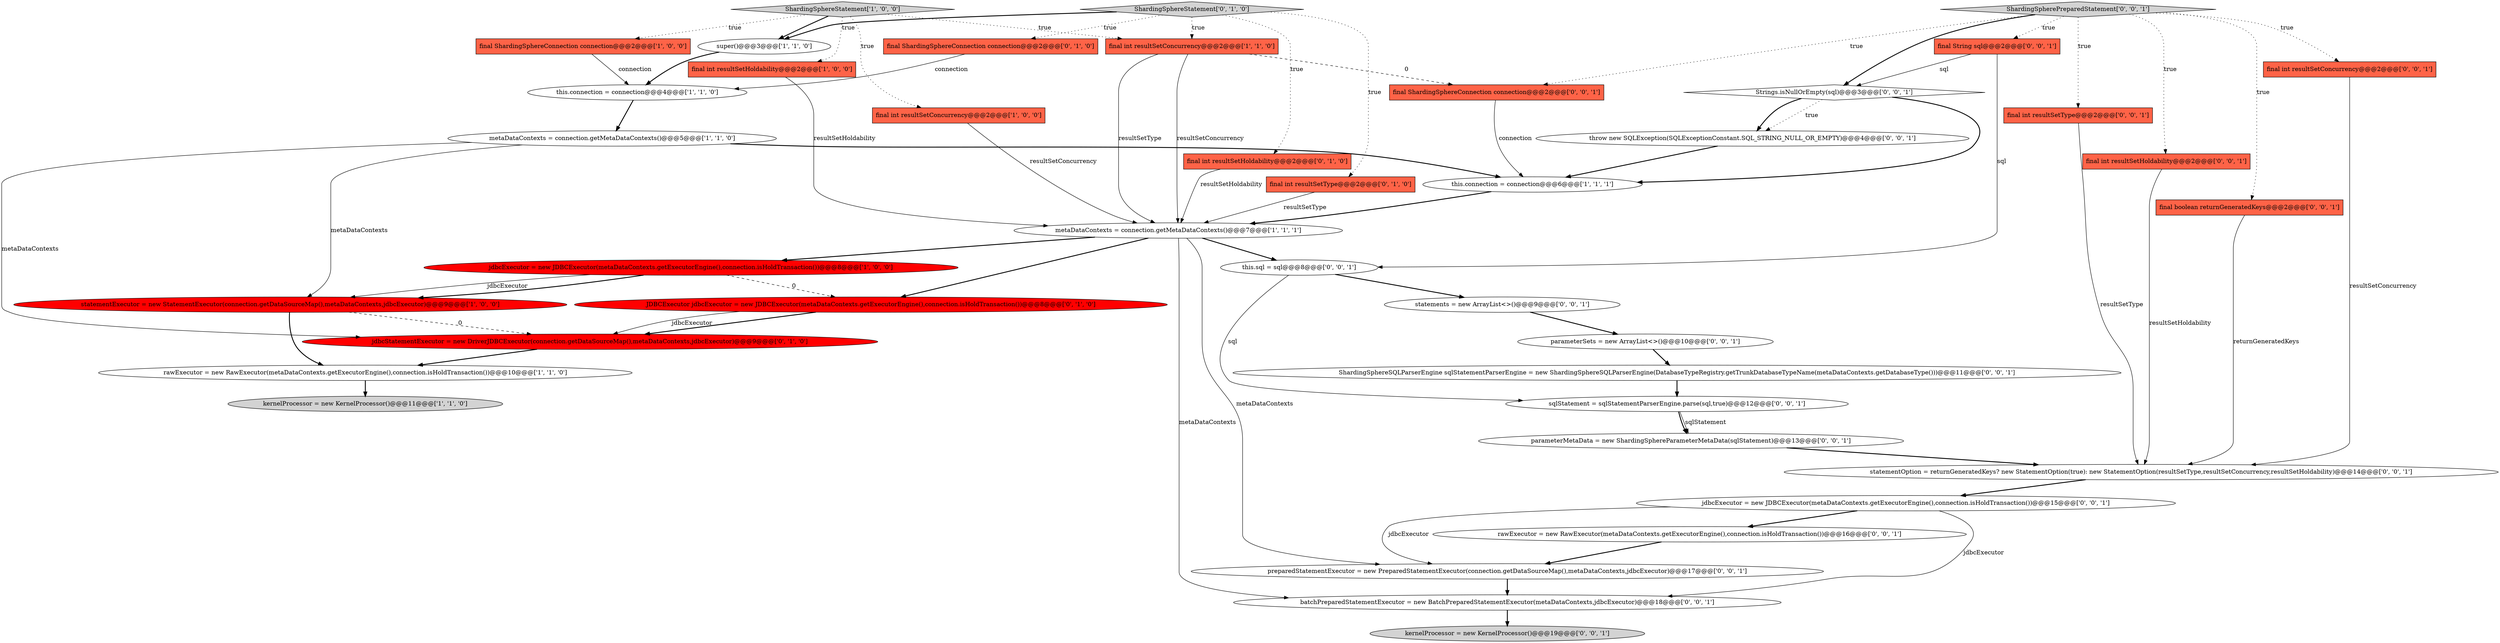 digraph {
33 [style = filled, label = "statementOption = returnGeneratedKeys? new StatementOption(true): new StatementOption(resultSetType,resultSetConcurrency,resultSetHoldability)@@@14@@@['0', '0', '1']", fillcolor = white, shape = ellipse image = "AAA0AAABBB3BBB"];
11 [style = filled, label = "statementExecutor = new StatementExecutor(connection.getDataSourceMap(),metaDataContexts,jdbcExecutor)@@@9@@@['1', '0', '0']", fillcolor = red, shape = ellipse image = "AAA1AAABBB1BBB"];
8 [style = filled, label = "final int resultSetHoldability@@@2@@@['1', '0', '0']", fillcolor = tomato, shape = box image = "AAA0AAABBB1BBB"];
17 [style = filled, label = "ShardingSphereStatement['0', '1', '0']", fillcolor = lightgray, shape = diamond image = "AAA0AAABBB2BBB"];
31 [style = filled, label = "batchPreparedStatementExecutor = new BatchPreparedStatementExecutor(metaDataContexts,jdbcExecutor)@@@18@@@['0', '0', '1']", fillcolor = white, shape = ellipse image = "AAA0AAABBB3BBB"];
19 [style = filled, label = "JDBCExecutor jdbcExecutor = new JDBCExecutor(metaDataContexts.getExecutorEngine(),connection.isHoldTransaction())@@@8@@@['0', '1', '0']", fillcolor = red, shape = ellipse image = "AAA1AAABBB2BBB"];
23 [style = filled, label = "parameterMetaData = new ShardingSphereParameterMetaData(sqlStatement)@@@13@@@['0', '0', '1']", fillcolor = white, shape = ellipse image = "AAA0AAABBB3BBB"];
1 [style = filled, label = "metaDataContexts = connection.getMetaDataContexts()@@@7@@@['1', '1', '1']", fillcolor = white, shape = ellipse image = "AAA0AAABBB1BBB"];
10 [style = filled, label = "final int resultSetConcurrency@@@2@@@['1', '0', '0']", fillcolor = tomato, shape = box image = "AAA0AAABBB1BBB"];
30 [style = filled, label = "ShardingSpherePreparedStatement['0', '0', '1']", fillcolor = lightgray, shape = diamond image = "AAA0AAABBB3BBB"];
24 [style = filled, label = "jdbcExecutor = new JDBCExecutor(metaDataContexts.getExecutorEngine(),connection.isHoldTransaction())@@@15@@@['0', '0', '1']", fillcolor = white, shape = ellipse image = "AAA0AAABBB3BBB"];
12 [style = filled, label = "final int resultSetConcurrency@@@2@@@['1', '1', '0']", fillcolor = tomato, shape = box image = "AAA0AAABBB1BBB"];
3 [style = filled, label = "kernelProcessor = new KernelProcessor()@@@11@@@['1', '1', '0']", fillcolor = lightgray, shape = ellipse image = "AAA0AAABBB1BBB"];
18 [style = filled, label = "final ShardingSphereConnection connection@@@2@@@['0', '1', '0']", fillcolor = tomato, shape = box image = "AAA0AAABBB2BBB"];
15 [style = filled, label = "final int resultSetHoldability@@@2@@@['0', '1', '0']", fillcolor = tomato, shape = box image = "AAA0AAABBB2BBB"];
20 [style = filled, label = "sqlStatement = sqlStatementParserEngine.parse(sql,true)@@@12@@@['0', '0', '1']", fillcolor = white, shape = ellipse image = "AAA0AAABBB3BBB"];
36 [style = filled, label = "final int resultSetConcurrency@@@2@@@['0', '0', '1']", fillcolor = tomato, shape = box image = "AAA0AAABBB3BBB"];
14 [style = filled, label = "final int resultSetType@@@2@@@['0', '1', '0']", fillcolor = tomato, shape = box image = "AAA0AAABBB2BBB"];
34 [style = filled, label = "final int resultSetType@@@2@@@['0', '0', '1']", fillcolor = tomato, shape = box image = "AAA0AAABBB3BBB"];
35 [style = filled, label = "Strings.isNullOrEmpty(sql)@@@3@@@['0', '0', '1']", fillcolor = white, shape = diamond image = "AAA0AAABBB3BBB"];
26 [style = filled, label = "rawExecutor = new RawExecutor(metaDataContexts.getExecutorEngine(),connection.isHoldTransaction())@@@16@@@['0', '0', '1']", fillcolor = white, shape = ellipse image = "AAA0AAABBB3BBB"];
9 [style = filled, label = "this.connection = connection@@@6@@@['1', '1', '1']", fillcolor = white, shape = ellipse image = "AAA0AAABBB1BBB"];
2 [style = filled, label = "rawExecutor = new RawExecutor(metaDataContexts.getExecutorEngine(),connection.isHoldTransaction())@@@10@@@['1', '1', '0']", fillcolor = white, shape = ellipse image = "AAA0AAABBB1BBB"];
40 [style = filled, label = "ShardingSphereSQLParserEngine sqlStatementParserEngine = new ShardingSphereSQLParserEngine(DatabaseTypeRegistry.getTrunkDatabaseTypeName(metaDataContexts.getDatabaseType()))@@@11@@@['0', '0', '1']", fillcolor = white, shape = ellipse image = "AAA0AAABBB3BBB"];
6 [style = filled, label = "ShardingSphereStatement['1', '0', '0']", fillcolor = lightgray, shape = diamond image = "AAA0AAABBB1BBB"];
37 [style = filled, label = "kernelProcessor = new KernelProcessor()@@@19@@@['0', '0', '1']", fillcolor = lightgray, shape = ellipse image = "AAA0AAABBB3BBB"];
0 [style = filled, label = "this.connection = connection@@@4@@@['1', '1', '0']", fillcolor = white, shape = ellipse image = "AAA0AAABBB1BBB"];
4 [style = filled, label = "metaDataContexts = connection.getMetaDataContexts()@@@5@@@['1', '1', '0']", fillcolor = white, shape = ellipse image = "AAA0AAABBB1BBB"];
25 [style = filled, label = "this.sql = sql@@@8@@@['0', '0', '1']", fillcolor = white, shape = ellipse image = "AAA0AAABBB3BBB"];
32 [style = filled, label = "parameterSets = new ArrayList<>()@@@10@@@['0', '0', '1']", fillcolor = white, shape = ellipse image = "AAA0AAABBB3BBB"];
29 [style = filled, label = "final int resultSetHoldability@@@2@@@['0', '0', '1']", fillcolor = tomato, shape = box image = "AAA0AAABBB3BBB"];
22 [style = filled, label = "final boolean returnGeneratedKeys@@@2@@@['0', '0', '1']", fillcolor = tomato, shape = box image = "AAA0AAABBB3BBB"];
27 [style = filled, label = "statements = new ArrayList<>()@@@9@@@['0', '0', '1']", fillcolor = white, shape = ellipse image = "AAA0AAABBB3BBB"];
28 [style = filled, label = "preparedStatementExecutor = new PreparedStatementExecutor(connection.getDataSourceMap(),metaDataContexts,jdbcExecutor)@@@17@@@['0', '0', '1']", fillcolor = white, shape = ellipse image = "AAA0AAABBB3BBB"];
39 [style = filled, label = "throw new SQLException(SQLExceptionConstant.SQL_STRING_NULL_OR_EMPTY)@@@4@@@['0', '0', '1']", fillcolor = white, shape = ellipse image = "AAA0AAABBB3BBB"];
16 [style = filled, label = "jdbcStatementExecutor = new DriverJDBCExecutor(connection.getDataSourceMap(),metaDataContexts,jdbcExecutor)@@@9@@@['0', '1', '0']", fillcolor = red, shape = ellipse image = "AAA1AAABBB2BBB"];
5 [style = filled, label = "jdbcExecutor = new JDBCExecutor(metaDataContexts.getExecutorEngine(),connection.isHoldTransaction())@@@8@@@['1', '0', '0']", fillcolor = red, shape = ellipse image = "AAA1AAABBB1BBB"];
21 [style = filled, label = "final String sql@@@2@@@['0', '0', '1']", fillcolor = tomato, shape = box image = "AAA0AAABBB3BBB"];
7 [style = filled, label = "final ShardingSphereConnection connection@@@2@@@['1', '0', '0']", fillcolor = tomato, shape = box image = "AAA0AAABBB1BBB"];
13 [style = filled, label = "super()@@@3@@@['1', '1', '0']", fillcolor = white, shape = ellipse image = "AAA0AAABBB1BBB"];
38 [style = filled, label = "final ShardingSphereConnection connection@@@2@@@['0', '0', '1']", fillcolor = tomato, shape = box image = "AAA0AAABBB3BBB"];
1->5 [style = bold, label=""];
34->33 [style = solid, label="resultSetType"];
12->1 [style = solid, label="resultSetType"];
4->9 [style = bold, label=""];
31->37 [style = bold, label=""];
35->39 [style = dotted, label="true"];
12->38 [style = dashed, label="0"];
29->33 [style = solid, label="resultSetHoldability"];
27->32 [style = bold, label=""];
17->18 [style = dotted, label="true"];
4->11 [style = solid, label="metaDataContexts"];
11->16 [style = dashed, label="0"];
35->9 [style = bold, label=""];
39->9 [style = bold, label=""];
2->3 [style = bold, label=""];
28->31 [style = bold, label=""];
35->39 [style = bold, label=""];
17->14 [style = dotted, label="true"];
40->20 [style = bold, label=""];
16->2 [style = bold, label=""];
30->21 [style = dotted, label="true"];
24->28 [style = solid, label="jdbcExecutor"];
30->34 [style = dotted, label="true"];
11->2 [style = bold, label=""];
30->36 [style = dotted, label="true"];
19->16 [style = bold, label=""];
22->33 [style = solid, label="returnGeneratedKeys"];
25->20 [style = solid, label="sql"];
25->27 [style = bold, label=""];
6->10 [style = dotted, label="true"];
24->26 [style = bold, label=""];
30->29 [style = dotted, label="true"];
19->16 [style = solid, label="jdbcExecutor"];
10->1 [style = solid, label="resultSetConcurrency"];
21->35 [style = solid, label="sql"];
1->28 [style = solid, label="metaDataContexts"];
23->33 [style = bold, label=""];
4->16 [style = solid, label="metaDataContexts"];
8->1 [style = solid, label="resultSetHoldability"];
20->23 [style = bold, label=""];
30->35 [style = bold, label=""];
17->12 [style = dotted, label="true"];
17->15 [style = dotted, label="true"];
0->4 [style = bold, label=""];
6->8 [style = dotted, label="true"];
33->24 [style = bold, label=""];
6->13 [style = bold, label=""];
32->40 [style = bold, label=""];
30->38 [style = dotted, label="true"];
18->0 [style = solid, label="connection"];
24->31 [style = solid, label="jdbcExecutor"];
7->0 [style = solid, label="connection"];
6->7 [style = dotted, label="true"];
13->0 [style = bold, label=""];
38->9 [style = solid, label="connection"];
5->11 [style = bold, label=""];
17->13 [style = bold, label=""];
6->12 [style = dotted, label="true"];
15->1 [style = solid, label="resultSetHoldability"];
26->28 [style = bold, label=""];
14->1 [style = solid, label="resultSetType"];
36->33 [style = solid, label="resultSetConcurrency"];
12->1 [style = solid, label="resultSetConcurrency"];
1->31 [style = solid, label="metaDataContexts"];
9->1 [style = bold, label=""];
1->19 [style = bold, label=""];
30->22 [style = dotted, label="true"];
5->19 [style = dashed, label="0"];
1->25 [style = bold, label=""];
5->11 [style = solid, label="jdbcExecutor"];
20->23 [style = solid, label="sqlStatement"];
21->25 [style = solid, label="sql"];
}
